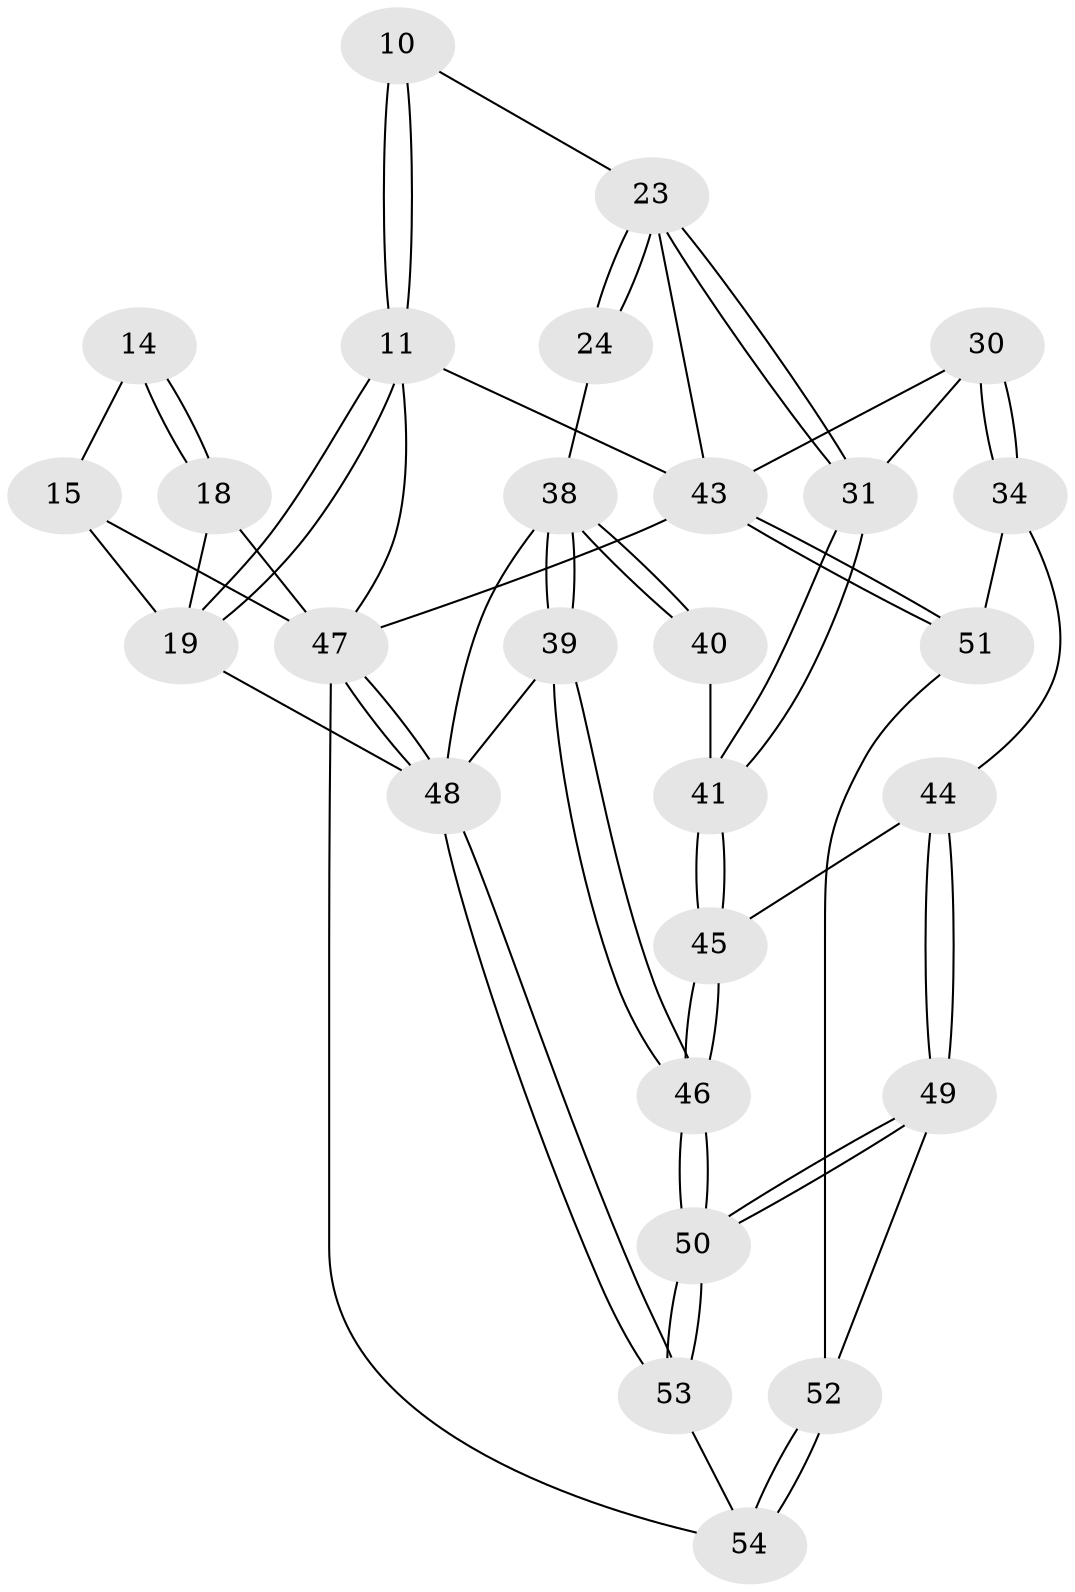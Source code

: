 // original degree distribution, {3: 0.037037037037037035, 4: 0.2962962962962963, 5: 0.4074074074074074, 6: 0.25925925925925924}
// Generated by graph-tools (version 1.1) at 2025/00/03/09/25 05:00:19]
// undirected, 27 vertices, 64 edges
graph export_dot {
graph [start="1"]
  node [color=gray90,style=filled];
  10 [pos="+0.5612371999963013+0.24085343945390103"];
  11 [pos="+0.5607481634251489+0.24103814272596627",super="+6+2+9"];
  14 [pos="+0.10357783382004886+0.22843862338936918"];
  15 [pos="+0+0.007740146546281327",super="+5+8"];
  18 [pos="+0.19456786566440618+0.5374584668554278"];
  19 [pos="+0.5039104040075718+0.314618925005395",super="+17+7"];
  23 [pos="+0.745811572375669+0.4580165224462328",super="+22+21"];
  24 [pos="+0.7272611486455106+0.44303125545669886"];
  30 [pos="+0.8970486807065886+0.4103384781946157"];
  31 [pos="+0.7621890743324317+0.4991000124446766"];
  34 [pos="+0.9617293369593756+0.6562124125337793"];
  38 [pos="+0.5488724900264538+0.6012938162255342",super="+28+27"];
  39 [pos="+0.4629125931173815+0.7256830497403108"];
  40 [pos="+0.5942796823409175+0.5545310122268552"];
  41 [pos="+0.7690845501880906+0.5252767577855696"];
  43 [pos="+1+1",super="+32"];
  44 [pos="+0.8823923712287349+0.6694507279673539"];
  45 [pos="+0.8549820615589175+0.6593868862673805"];
  46 [pos="+0.5040523551251868+0.7698823829466269"];
  47 [pos="+0+1",super="+35+42"];
  48 [pos="+0+1",super="+37+36+29"];
  49 [pos="+0.8344478592392279+0.8795213164999512"];
  50 [pos="+0.5442267387801113+1"];
  51 [pos="+0.956983103514883+0.926552945518511",super="+33"];
  52 [pos="+0.8775619072126866+0.9400320883398661"];
  53 [pos="+0.5303416622081325+1"];
  54 [pos="+0.9214089287380812+1"];
  10 -- 11 [weight=2];
  10 -- 11;
  10 -- 23;
  11 -- 19 [weight=2];
  11 -- 19;
  11 -- 47;
  11 -- 43;
  14 -- 15 [weight=2];
  14 -- 18;
  14 -- 18;
  15 -- 47 [weight=3];
  15 -- 19;
  18 -- 47;
  18 -- 19;
  19 -- 48 [weight=2];
  23 -- 24 [weight=2];
  23 -- 24;
  23 -- 31;
  23 -- 31;
  23 -- 43 [weight=2];
  24 -- 38;
  30 -- 31;
  30 -- 34;
  30 -- 34;
  30 -- 43;
  31 -- 41;
  31 -- 41;
  34 -- 44;
  34 -- 51;
  38 -- 39;
  38 -- 39;
  38 -- 40 [weight=2];
  38 -- 40;
  38 -- 48;
  39 -- 46;
  39 -- 46;
  39 -- 48;
  40 -- 41;
  41 -- 45;
  41 -- 45;
  43 -- 51 [weight=2];
  43 -- 51;
  43 -- 47 [weight=2];
  44 -- 45;
  44 -- 49;
  44 -- 49;
  45 -- 46;
  45 -- 46;
  46 -- 50;
  46 -- 50;
  47 -- 48;
  47 -- 48;
  47 -- 54;
  48 -- 53;
  48 -- 53;
  49 -- 50;
  49 -- 50;
  49 -- 52;
  50 -- 53;
  50 -- 53;
  51 -- 52;
  52 -- 54;
  52 -- 54;
  53 -- 54;
}
